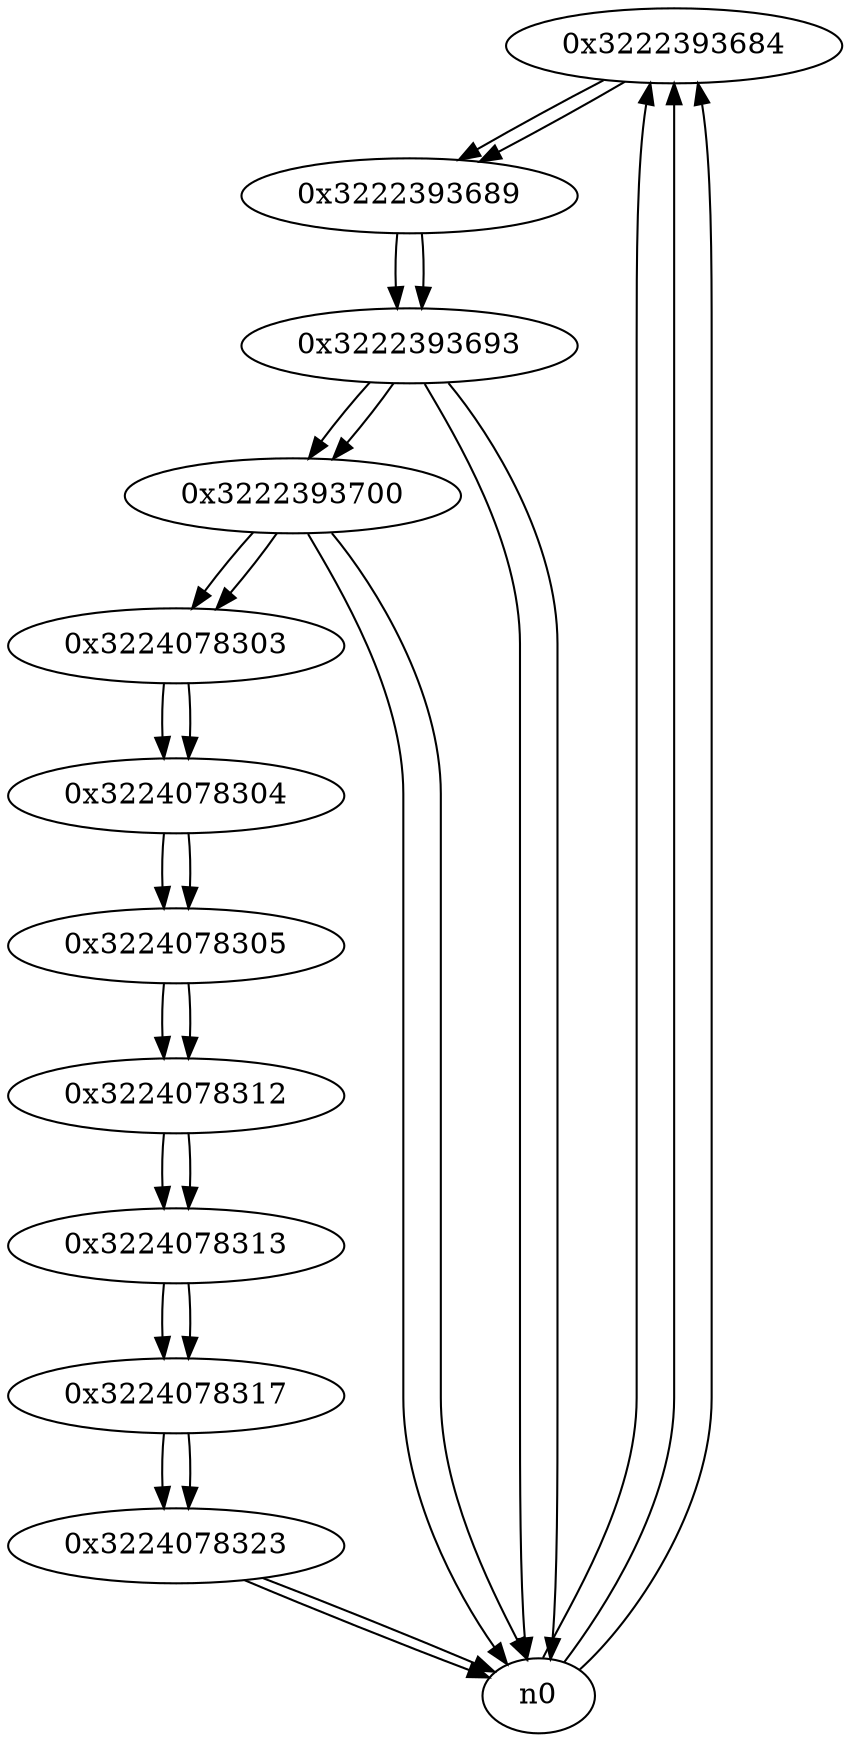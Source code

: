 digraph G{
/* nodes */
  n1 [label="0x3222393684"]
  n2 [label="0x3222393689"]
  n3 [label="0x3222393693"]
  n4 [label="0x3222393700"]
  n5 [label="0x3224078303"]
  n6 [label="0x3224078304"]
  n7 [label="0x3224078305"]
  n8 [label="0x3224078312"]
  n9 [label="0x3224078313"]
  n10 [label="0x3224078317"]
  n11 [label="0x3224078323"]
/* edges */
n1 -> n2;
n0 -> n1;
n0 -> n1;
n0 -> n1;
n2 -> n3;
n1 -> n2;
n3 -> n4;
n3 -> n0;
n3 -> n0;
n2 -> n3;
n4 -> n0;
n4 -> n5;
n4 -> n0;
n3 -> n4;
n5 -> n6;
n4 -> n5;
n6 -> n7;
n5 -> n6;
n7 -> n8;
n6 -> n7;
n8 -> n9;
n7 -> n8;
n9 -> n10;
n8 -> n9;
n10 -> n11;
n9 -> n10;
n11 -> n0;
n11 -> n0;
n10 -> n11;
}
